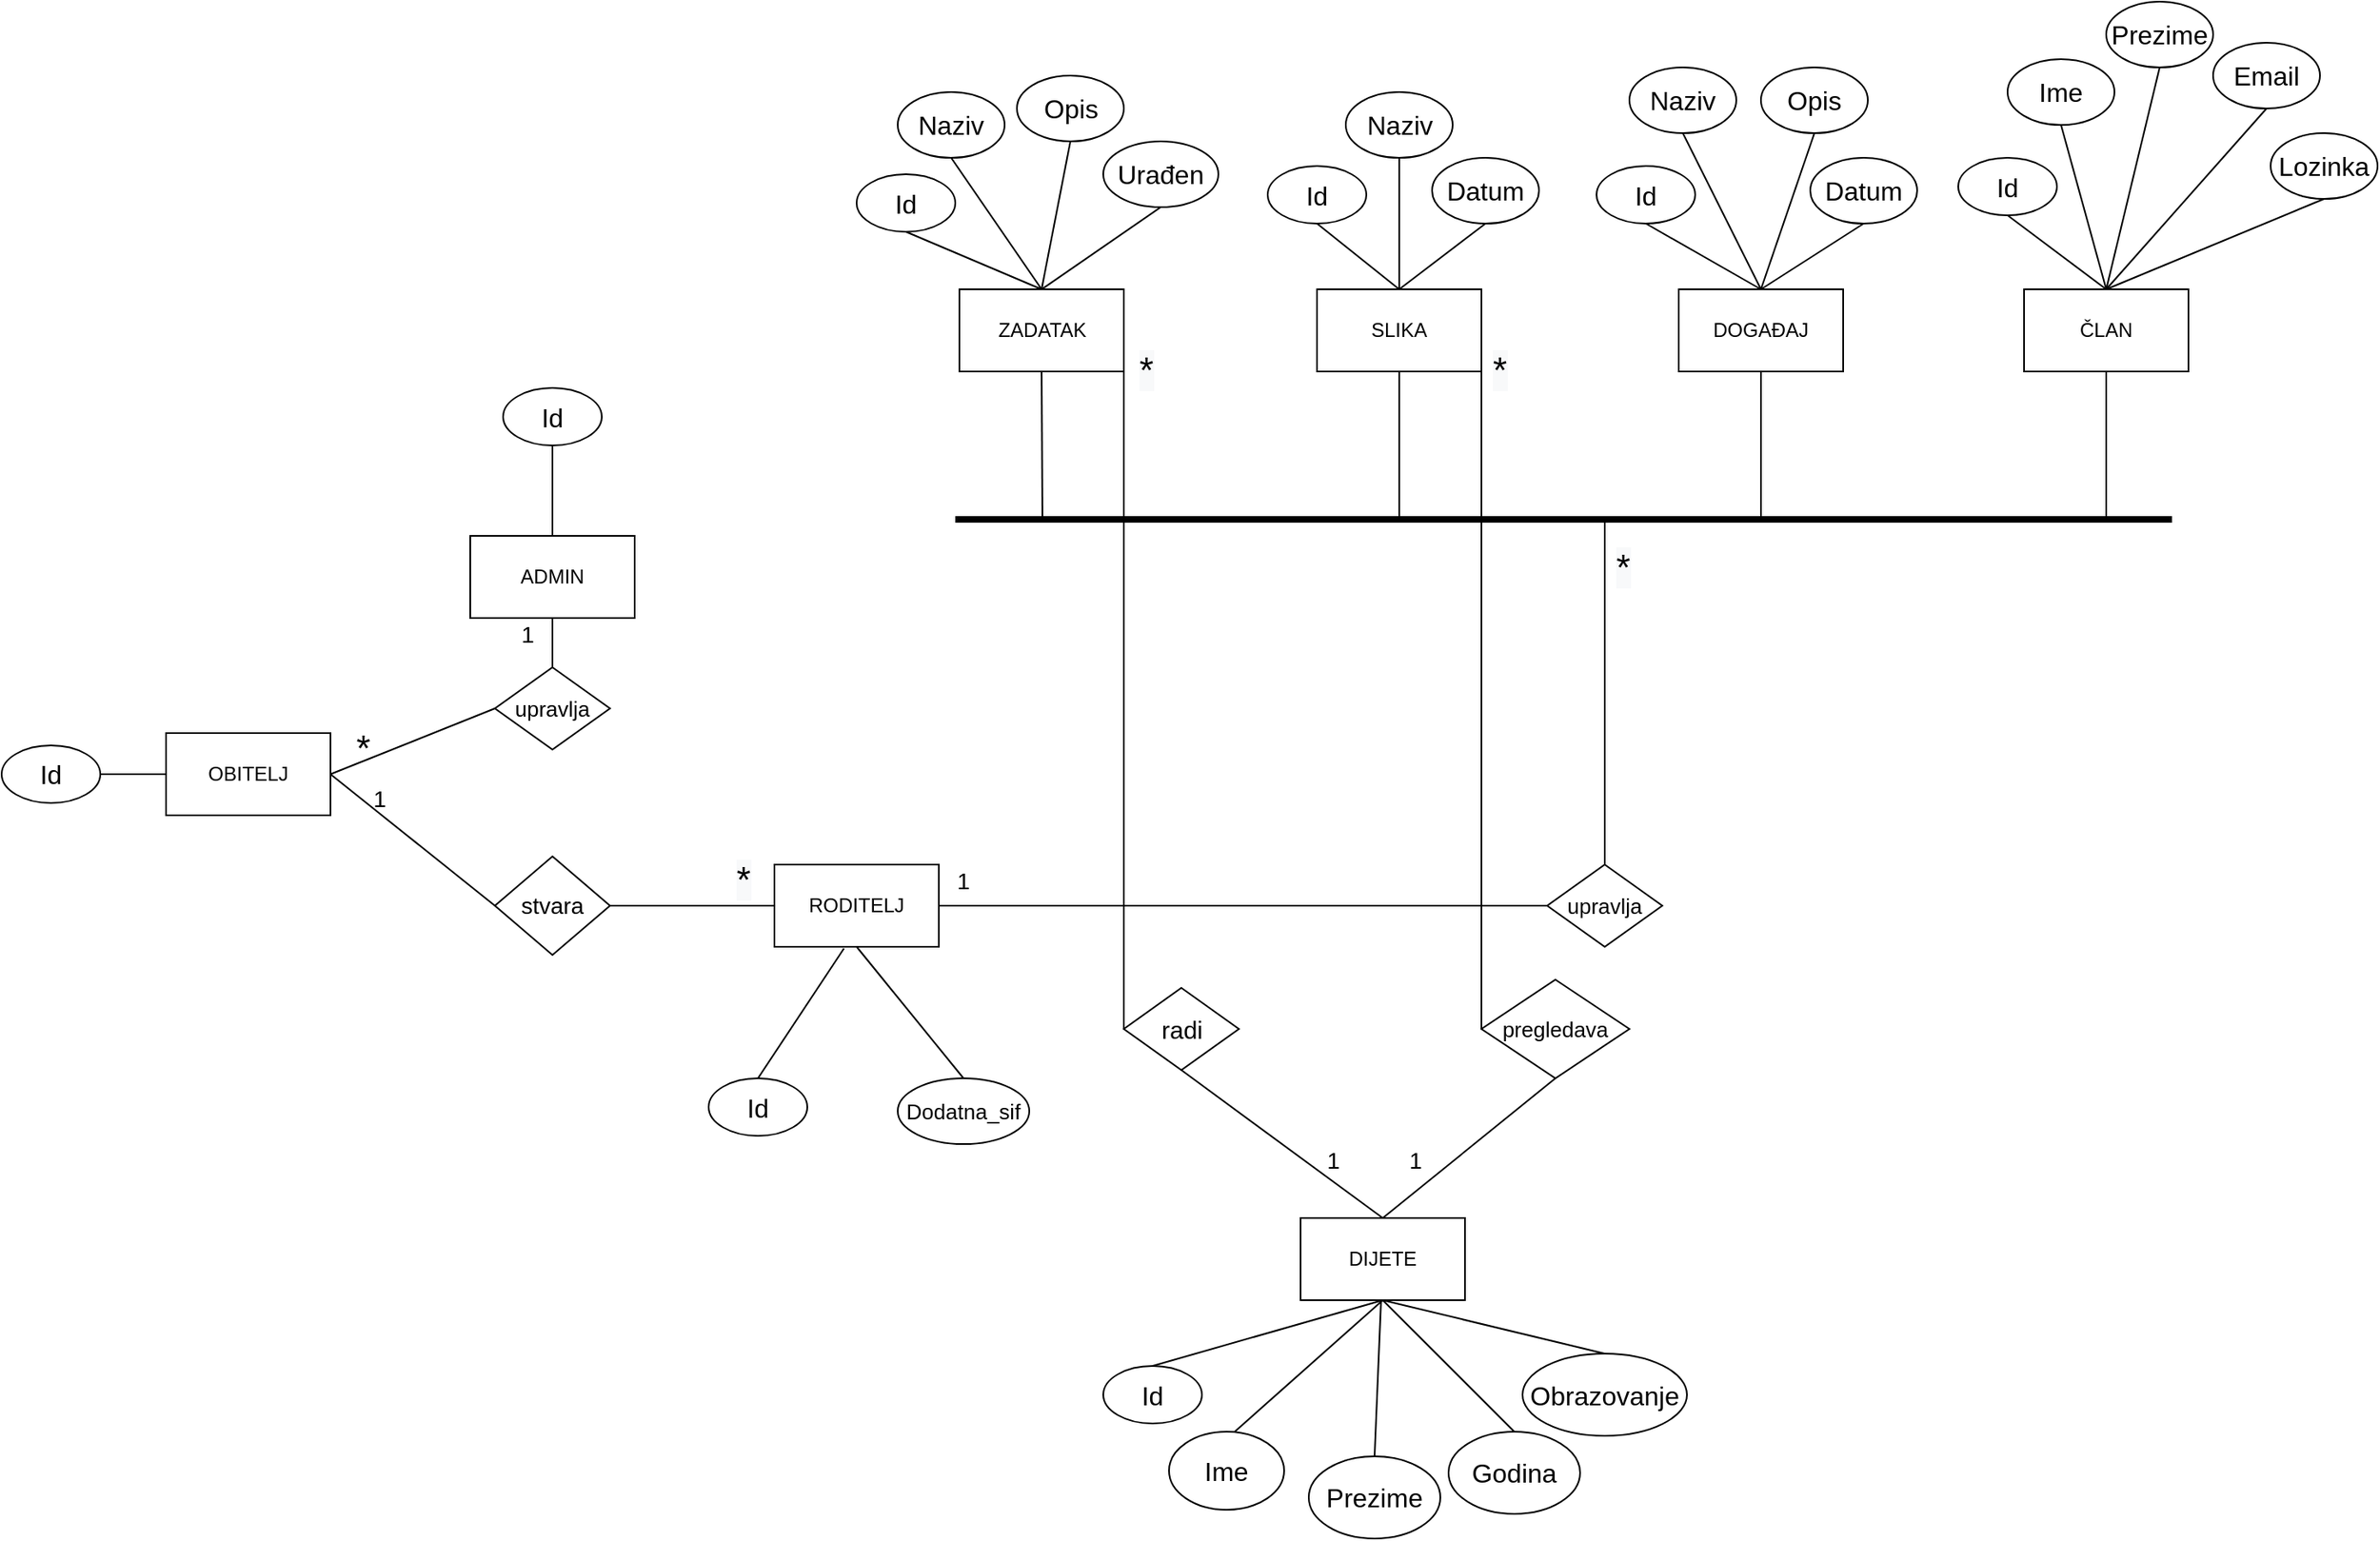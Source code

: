 <mxfile version="14.1.1" type="device"><diagram id="-H4nixUSX5HU-zxMmjC9" name="Page-2"><mxGraphModel dx="1718" dy="1559" grid="1" gridSize="10" guides="1" tooltips="1" connect="1" arrows="1" fold="1" page="1" pageScale="1" pageWidth="850" pageHeight="1100" math="0" shadow="0"><root><mxCell id="D0ug3NMVVMv8QJs8KgcI-0"/><mxCell id="D0ug3NMVVMv8QJs8KgcI-1" parent="D0ug3NMVVMv8QJs8KgcI-0"/><mxCell id="D0ug3NMVVMv8QJs8KgcI-2" value="ADMIN" style="rounded=0;whiteSpace=wrap;html=1;" parent="D0ug3NMVVMv8QJs8KgcI-1" vertex="1"><mxGeometry x="-125" y="230" width="100" height="50" as="geometry"/></mxCell><mxCell id="D0ug3NMVVMv8QJs8KgcI-3" value="RODITELJ" style="rounded=0;whiteSpace=wrap;html=1;" parent="D0ug3NMVVMv8QJs8KgcI-1" vertex="1"><mxGeometry x="60" y="430" width="100" height="50" as="geometry"/></mxCell><mxCell id="D0ug3NMVVMv8QJs8KgcI-4" value="ČLAN" style="rounded=0;whiteSpace=wrap;html=1;" parent="D0ug3NMVVMv8QJs8KgcI-1" vertex="1"><mxGeometry x="820" y="80" width="100" height="50" as="geometry"/></mxCell><mxCell id="D0ug3NMVVMv8QJs8KgcI-5" value="DOGAĐAJ" style="rounded=0;whiteSpace=wrap;html=1;" parent="D0ug3NMVVMv8QJs8KgcI-1" vertex="1"><mxGeometry x="610" y="80" width="100" height="50" as="geometry"/></mxCell><mxCell id="D0ug3NMVVMv8QJs8KgcI-6" value="ZADATAK" style="rounded=0;whiteSpace=wrap;html=1;" parent="D0ug3NMVVMv8QJs8KgcI-1" vertex="1"><mxGeometry x="172.5" y="80" width="100" height="50" as="geometry"/></mxCell><mxCell id="D0ug3NMVVMv8QJs8KgcI-7" value="SLIKA" style="rounded=0;whiteSpace=wrap;html=1;" parent="D0ug3NMVVMv8QJs8KgcI-1" vertex="1"><mxGeometry x="390" y="80" width="100" height="50" as="geometry"/></mxCell><mxCell id="D0ug3NMVVMv8QJs8KgcI-8" value="DIJETE" style="rounded=0;whiteSpace=wrap;html=1;" parent="D0ug3NMVVMv8QJs8KgcI-1" vertex="1"><mxGeometry x="380" y="645" width="100" height="50" as="geometry"/></mxCell><mxCell id="D0ug3NMVVMv8QJs8KgcI-9" value="OBITELJ" style="rounded=0;whiteSpace=wrap;html=1;" parent="D0ug3NMVVMv8QJs8KgcI-1" vertex="1"><mxGeometry x="-310" y="350" width="100" height="50" as="geometry"/></mxCell><mxCell id="D0ug3NMVVMv8QJs8KgcI-10" value="&lt;font style=&quot;font-size: 14px&quot;&gt;stvara&lt;/font&gt;" style="rhombus;whiteSpace=wrap;html=1;rotation=0;" parent="D0ug3NMVVMv8QJs8KgcI-1" vertex="1"><mxGeometry x="-110" y="425" width="70" height="60" as="geometry"/></mxCell><mxCell id="D0ug3NMVVMv8QJs8KgcI-11" value="&lt;font style=&quot;font-size: 13px&quot;&gt;pregledava&lt;/font&gt;" style="rhombus;whiteSpace=wrap;html=1;rotation=0;" parent="D0ug3NMVVMv8QJs8KgcI-1" vertex="1"><mxGeometry x="490" y="500" width="90" height="60" as="geometry"/></mxCell><mxCell id="D0ug3NMVVMv8QJs8KgcI-12" value="&lt;font style=&quot;font-size: 15px&quot;&gt;radi&lt;/font&gt;" style="rhombus;whiteSpace=wrap;html=1;" parent="D0ug3NMVVMv8QJs8KgcI-1" vertex="1"><mxGeometry x="272.5" y="505" width="70" height="50" as="geometry"/></mxCell><mxCell id="D0ug3NMVVMv8QJs8KgcI-13" value="&lt;font style=&quot;font-size: 13px&quot;&gt;upravlja&lt;/font&gt;" style="rhombus;whiteSpace=wrap;html=1;" parent="D0ug3NMVVMv8QJs8KgcI-1" vertex="1"><mxGeometry x="-110" y="310" width="70" height="50" as="geometry"/></mxCell><mxCell id="D0ug3NMVVMv8QJs8KgcI-17" value="" style="endArrow=none;html=1;entryX=0.5;entryY=1;entryDx=0;entryDy=0;exitX=0.5;exitY=0;exitDx=0;exitDy=0;" parent="D0ug3NMVVMv8QJs8KgcI-1" source="D0ug3NMVVMv8QJs8KgcI-13" target="D0ug3NMVVMv8QJs8KgcI-2" edge="1"><mxGeometry width="50" height="50" relative="1" as="geometry"><mxPoint x="-115" y="340" as="sourcePoint"/><mxPoint x="-65" y="290" as="targetPoint"/></mxGeometry></mxCell><mxCell id="D0ug3NMVVMv8QJs8KgcI-18" value="" style="endArrow=none;html=1;entryX=0;entryY=0.5;entryDx=0;entryDy=0;exitX=1;exitY=0.5;exitDx=0;exitDy=0;" parent="D0ug3NMVVMv8QJs8KgcI-1" source="D0ug3NMVVMv8QJs8KgcI-9" target="D0ug3NMVVMv8QJs8KgcI-13" edge="1"><mxGeometry width="50" height="50" relative="1" as="geometry"><mxPoint x="-75" y="450" as="sourcePoint"/><mxPoint x="-25" y="400" as="targetPoint"/></mxGeometry></mxCell><mxCell id="D0ug3NMVVMv8QJs8KgcI-19" value="" style="endArrow=none;html=1;exitX=0;exitY=0.5;exitDx=0;exitDy=0;" parent="D0ug3NMVVMv8QJs8KgcI-1" source="D0ug3NMVVMv8QJs8KgcI-3" edge="1"><mxGeometry width="50" height="50" relative="1" as="geometry"><mxPoint x="-265" y="380" as="sourcePoint"/><mxPoint x="-40" y="455" as="targetPoint"/></mxGeometry></mxCell><mxCell id="D0ug3NMVVMv8QJs8KgcI-25" value="" style="endArrow=none;html=1;entryX=0.5;entryY=1;entryDx=0;entryDy=0;" parent="D0ug3NMVVMv8QJs8KgcI-1" target="D0ug3NMVVMv8QJs8KgcI-7" edge="1"><mxGeometry width="50" height="50" relative="1" as="geometry"><mxPoint x="440" y="220" as="sourcePoint"/><mxPoint x="570" y="270" as="targetPoint"/></mxGeometry></mxCell><mxCell id="D0ug3NMVVMv8QJs8KgcI-26" value="" style="endArrow=none;html=1;entryX=1;entryY=0.5;entryDx=0;entryDy=0;exitX=0;exitY=0.5;exitDx=0;exitDy=0;" parent="D0ug3NMVVMv8QJs8KgcI-1" source="D0ug3NMVVMv8QJs8KgcI-10" target="D0ug3NMVVMv8QJs8KgcI-9" edge="1"><mxGeometry width="50" height="50" relative="1" as="geometry"><mxPoint x="-345" y="450" as="sourcePoint"/><mxPoint x="-295" y="400" as="targetPoint"/><Array as="points"/></mxGeometry></mxCell><mxCell id="D0ug3NMVVMv8QJs8KgcI-27" value="" style="endArrow=none;html=1;entryX=0.5;entryY=1;entryDx=0;entryDy=0;" parent="D0ug3NMVVMv8QJs8KgcI-1" target="D0ug3NMVVMv8QJs8KgcI-6" edge="1"><mxGeometry width="50" height="50" relative="1" as="geometry"><mxPoint x="223" y="220" as="sourcePoint"/><mxPoint x="570" y="270" as="targetPoint"/></mxGeometry></mxCell><mxCell id="D0ug3NMVVMv8QJs8KgcI-28" value="" style="endArrow=none;html=1;entryX=0.5;entryY=1;entryDx=0;entryDy=0;" parent="D0ug3NMVVMv8QJs8KgcI-1" target="D0ug3NMVVMv8QJs8KgcI-5" edge="1"><mxGeometry width="50" height="50" relative="1" as="geometry"><mxPoint x="660" y="220" as="sourcePoint"/><mxPoint x="365" y="420" as="targetPoint"/></mxGeometry></mxCell><mxCell id="D0ug3NMVVMv8QJs8KgcI-29" value="" style="endArrow=none;html=1;entryX=0.5;entryY=1;entryDx=0;entryDy=0;" parent="D0ug3NMVVMv8QJs8KgcI-1" target="D0ug3NMVVMv8QJs8KgcI-4" edge="1"><mxGeometry width="50" height="50" relative="1" as="geometry"><mxPoint x="870" y="220" as="sourcePoint"/><mxPoint x="570" y="270" as="targetPoint"/></mxGeometry></mxCell><mxCell id="D0ug3NMVVMv8QJs8KgcI-30" value="" style="endArrow=none;html=1;exitX=0.5;exitY=1;exitDx=0;exitDy=0;entryX=0.5;entryY=0;entryDx=0;entryDy=0;" parent="D0ug3NMVVMv8QJs8KgcI-1" source="D0ug3NMVVMv8QJs8KgcI-12" target="D0ug3NMVVMv8QJs8KgcI-8" edge="1"><mxGeometry width="50" height="50" relative="1" as="geometry"><mxPoint x="530" y="445" as="sourcePoint"/><mxPoint x="700" y="415" as="targetPoint"/></mxGeometry></mxCell><mxCell id="D0ug3NMVVMv8QJs8KgcI-31" value="" style="endArrow=none;html=1;entryX=0.5;entryY=0;entryDx=0;entryDy=0;exitX=0.5;exitY=1;exitDx=0;exitDy=0;" parent="D0ug3NMVVMv8QJs8KgcI-1" source="D0ug3NMVVMv8QJs8KgcI-11" target="D0ug3NMVVMv8QJs8KgcI-8" edge="1"><mxGeometry width="50" height="50" relative="1" as="geometry"><mxPoint x="530" y="445" as="sourcePoint"/><mxPoint x="580" y="395" as="targetPoint"/></mxGeometry></mxCell><mxCell id="D0ug3NMVVMv8QJs8KgcI-32" value="" style="endArrow=none;html=1;exitX=1;exitY=0.75;exitDx=0;exitDy=0;entryX=0;entryY=0.5;entryDx=0;entryDy=0;" parent="D0ug3NMVVMv8QJs8KgcI-1" source="D0ug3NMVVMv8QJs8KgcI-7" target="D0ug3NMVVMv8QJs8KgcI-11" edge="1"><mxGeometry width="50" height="50" relative="1" as="geometry"><mxPoint x="450" y="230" as="sourcePoint"/><mxPoint x="580" y="395" as="targetPoint"/></mxGeometry></mxCell><mxCell id="D0ug3NMVVMv8QJs8KgcI-33" value="" style="endArrow=none;html=1;exitX=1;exitY=0.5;exitDx=0;exitDy=0;entryX=0;entryY=0.5;entryDx=0;entryDy=0;" parent="D0ug3NMVVMv8QJs8KgcI-1" source="D0ug3NMVVMv8QJs8KgcI-6" target="D0ug3NMVVMv8QJs8KgcI-12" edge="1"><mxGeometry width="50" height="50" relative="1" as="geometry"><mxPoint x="290" y="230" as="sourcePoint"/><mxPoint x="580" y="395" as="targetPoint"/></mxGeometry></mxCell><mxCell id="e8u-1e_C0Zc8e4GTsh8Z-5" value="&lt;font style=&quot;font-size: 13px&quot;&gt;upravlja&lt;/font&gt;" style="rhombus;whiteSpace=wrap;html=1;" parent="D0ug3NMVVMv8QJs8KgcI-1" vertex="1"><mxGeometry x="530" y="430" width="70" height="50" as="geometry"/></mxCell><mxCell id="e8u-1e_C0Zc8e4GTsh8Z-6" value="" style="endArrow=none;html=1;strokeWidth=4;" parent="D0ug3NMVVMv8QJs8KgcI-1" edge="1"><mxGeometry width="50" height="50" relative="1" as="geometry"><mxPoint x="170" y="220" as="sourcePoint"/><mxPoint x="910" y="220" as="targetPoint"/></mxGeometry></mxCell><mxCell id="e8u-1e_C0Zc8e4GTsh8Z-7" value="" style="endArrow=none;html=1;strokeWidth=1;exitX=0.5;exitY=0;exitDx=0;exitDy=0;" parent="D0ug3NMVVMv8QJs8KgcI-1" source="e8u-1e_C0Zc8e4GTsh8Z-5" edge="1"><mxGeometry width="50" height="50" relative="1" as="geometry"><mxPoint x="210" y="510" as="sourcePoint"/><mxPoint x="565" y="220" as="targetPoint"/></mxGeometry></mxCell><mxCell id="e8u-1e_C0Zc8e4GTsh8Z-8" value="" style="endArrow=none;html=1;strokeWidth=1;entryX=0;entryY=0.5;entryDx=0;entryDy=0;exitX=1;exitY=0.5;exitDx=0;exitDy=0;" parent="D0ug3NMVVMv8QJs8KgcI-1" source="D0ug3NMVVMv8QJs8KgcI-3" target="e8u-1e_C0Zc8e4GTsh8Z-5" edge="1"><mxGeometry width="50" height="50" relative="1" as="geometry"><mxPoint x="210" y="510" as="sourcePoint"/><mxPoint x="260" y="460" as="targetPoint"/></mxGeometry></mxCell><mxCell id="e8u-1e_C0Zc8e4GTsh8Z-9" value="&lt;font style=&quot;font-size: 16px&quot;&gt;Id&lt;/font&gt;" style="ellipse;whiteSpace=wrap;html=1;" parent="D0ug3NMVVMv8QJs8KgcI-1" vertex="1"><mxGeometry x="-410" y="357.5" width="60" height="35" as="geometry"/></mxCell><mxCell id="e8u-1e_C0Zc8e4GTsh8Z-10" value="&lt;font style=&quot;font-size: 16px&quot;&gt;Id&lt;/font&gt;" style="ellipse;whiteSpace=wrap;html=1;" parent="D0ug3NMVVMv8QJs8KgcI-1" vertex="1"><mxGeometry x="-105" y="140" width="60" height="35" as="geometry"/></mxCell><mxCell id="e8u-1e_C0Zc8e4GTsh8Z-11" value="&lt;font style=&quot;font-size: 16px&quot;&gt;Id&lt;/font&gt;" style="ellipse;whiteSpace=wrap;html=1;" parent="D0ug3NMVVMv8QJs8KgcI-1" vertex="1"><mxGeometry x="20" y="560" width="60" height="35" as="geometry"/></mxCell><mxCell id="e8u-1e_C0Zc8e4GTsh8Z-12" value="&lt;font style=&quot;font-size: 13px&quot;&gt;Dodatna_sif&lt;/font&gt;" style="ellipse;whiteSpace=wrap;html=1;" parent="D0ug3NMVVMv8QJs8KgcI-1" vertex="1"><mxGeometry x="135" y="560" width="80" height="40" as="geometry"/></mxCell><mxCell id="e8u-1e_C0Zc8e4GTsh8Z-13" value="&lt;font style=&quot;font-size: 16px&quot;&gt;Ime&lt;/font&gt;" style="ellipse;whiteSpace=wrap;html=1;" parent="D0ug3NMVVMv8QJs8KgcI-1" vertex="1"><mxGeometry x="300" y="775" width="70" height="47.5" as="geometry"/></mxCell><mxCell id="e8u-1e_C0Zc8e4GTsh8Z-14" value="&lt;font style=&quot;font-size: 16px&quot;&gt;Id&lt;/font&gt;" style="ellipse;whiteSpace=wrap;html=1;" parent="D0ug3NMVVMv8QJs8KgcI-1" vertex="1"><mxGeometry x="260" y="735" width="60" height="35" as="geometry"/></mxCell><mxCell id="e8u-1e_C0Zc8e4GTsh8Z-15" value="&lt;font style=&quot;font-size: 16px&quot;&gt;Prezime&lt;/font&gt;" style="ellipse;whiteSpace=wrap;html=1;" parent="D0ug3NMVVMv8QJs8KgcI-1" vertex="1"><mxGeometry x="385" y="790" width="80" height="50" as="geometry"/></mxCell><mxCell id="e8u-1e_C0Zc8e4GTsh8Z-16" value="&lt;font style=&quot;font-size: 16px&quot;&gt;Godina&lt;/font&gt;" style="ellipse;whiteSpace=wrap;html=1;" parent="D0ug3NMVVMv8QJs8KgcI-1" vertex="1"><mxGeometry x="470" y="775" width="80" height="50" as="geometry"/></mxCell><mxCell id="e8u-1e_C0Zc8e4GTsh8Z-17" value="&lt;font style=&quot;font-size: 16px&quot;&gt;Obrazovanje&lt;/font&gt;" style="ellipse;whiteSpace=wrap;html=1;" parent="D0ug3NMVVMv8QJs8KgcI-1" vertex="1"><mxGeometry x="515" y="727.5" width="100" height="50" as="geometry"/></mxCell><mxCell id="e8u-1e_C0Zc8e4GTsh8Z-18" value="&lt;font style=&quot;font-size: 16px&quot;&gt;Id&lt;/font&gt;" style="ellipse;whiteSpace=wrap;html=1;" parent="D0ug3NMVVMv8QJs8KgcI-1" vertex="1"><mxGeometry x="110" y="10" width="60" height="35" as="geometry"/></mxCell><mxCell id="e8u-1e_C0Zc8e4GTsh8Z-19" value="&lt;span style=&quot;font-size: 16px&quot;&gt;Naziv&lt;/span&gt;" style="ellipse;whiteSpace=wrap;html=1;" parent="D0ug3NMVVMv8QJs8KgcI-1" vertex="1"><mxGeometry x="135" y="-40" width="65" height="40" as="geometry"/></mxCell><mxCell id="e8u-1e_C0Zc8e4GTsh8Z-20" value="&lt;span style=&quot;font-size: 16px&quot;&gt;Opis&lt;/span&gt;" style="ellipse;whiteSpace=wrap;html=1;" parent="D0ug3NMVVMv8QJs8KgcI-1" vertex="1"><mxGeometry x="207.5" y="-50" width="65" height="40" as="geometry"/></mxCell><mxCell id="e8u-1e_C0Zc8e4GTsh8Z-21" value="&lt;span style=&quot;font-size: 16px&quot;&gt;Urađen&lt;/span&gt;" style="ellipse;whiteSpace=wrap;html=1;" parent="D0ug3NMVVMv8QJs8KgcI-1" vertex="1"><mxGeometry x="260" y="-10" width="70" height="40" as="geometry"/></mxCell><mxCell id="HmCkAlBJ_Fi3HY43kPnh-0" value="&lt;font style=&quot;font-size: 16px&quot;&gt;Id&lt;/font&gt;" style="ellipse;whiteSpace=wrap;html=1;" parent="D0ug3NMVVMv8QJs8KgcI-1" vertex="1"><mxGeometry x="360" y="5" width="60" height="35" as="geometry"/></mxCell><mxCell id="HmCkAlBJ_Fi3HY43kPnh-1" value="&lt;span style=&quot;font-size: 16px&quot;&gt;Naziv&lt;/span&gt;" style="ellipse;whiteSpace=wrap;html=1;" parent="D0ug3NMVVMv8QJs8KgcI-1" vertex="1"><mxGeometry x="407.5" y="-40" width="65" height="40" as="geometry"/></mxCell><mxCell id="HmCkAlBJ_Fi3HY43kPnh-2" value="&lt;span style=&quot;font-size: 16px&quot;&gt;Datum&lt;/span&gt;" style="ellipse;whiteSpace=wrap;html=1;" parent="D0ug3NMVVMv8QJs8KgcI-1" vertex="1"><mxGeometry x="460" width="65" height="40" as="geometry"/></mxCell><mxCell id="HmCkAlBJ_Fi3HY43kPnh-3" value="&lt;font style=&quot;font-size: 16px&quot;&gt;Id&lt;/font&gt;" style="ellipse;whiteSpace=wrap;html=1;" parent="D0ug3NMVVMv8QJs8KgcI-1" vertex="1"><mxGeometry x="560" y="5" width="60" height="35" as="geometry"/></mxCell><mxCell id="HmCkAlBJ_Fi3HY43kPnh-4" value="&lt;span style=&quot;font-size: 16px&quot;&gt;Naziv&lt;/span&gt;" style="ellipse;whiteSpace=wrap;html=1;" parent="D0ug3NMVVMv8QJs8KgcI-1" vertex="1"><mxGeometry x="580" y="-55" width="65" height="40" as="geometry"/></mxCell><mxCell id="HmCkAlBJ_Fi3HY43kPnh-5" value="&lt;span style=&quot;font-size: 16px&quot;&gt;Opis&lt;/span&gt;" style="ellipse;whiteSpace=wrap;html=1;" parent="D0ug3NMVVMv8QJs8KgcI-1" vertex="1"><mxGeometry x="660" y="-55" width="65" height="40" as="geometry"/></mxCell><mxCell id="HmCkAlBJ_Fi3HY43kPnh-6" value="&lt;span style=&quot;font-size: 16px&quot;&gt;Datum&lt;/span&gt;" style="ellipse;whiteSpace=wrap;html=1;" parent="D0ug3NMVVMv8QJs8KgcI-1" vertex="1"><mxGeometry x="690" width="65" height="40" as="geometry"/></mxCell><mxCell id="HmCkAlBJ_Fi3HY43kPnh-7" value="&lt;font style=&quot;font-size: 16px&quot;&gt;Id&lt;/font&gt;" style="ellipse;whiteSpace=wrap;html=1;" parent="D0ug3NMVVMv8QJs8KgcI-1" vertex="1"><mxGeometry x="780" width="60" height="35" as="geometry"/></mxCell><mxCell id="HmCkAlBJ_Fi3HY43kPnh-8" value="&lt;span style=&quot;font-size: 16px&quot;&gt;Ime&lt;/span&gt;" style="ellipse;whiteSpace=wrap;html=1;" parent="D0ug3NMVVMv8QJs8KgcI-1" vertex="1"><mxGeometry x="810" y="-60" width="65" height="40" as="geometry"/></mxCell><mxCell id="HmCkAlBJ_Fi3HY43kPnh-9" value="&lt;span style=&quot;font-size: 16px&quot;&gt;Prezime&lt;/span&gt;" style="ellipse;whiteSpace=wrap;html=1;" parent="D0ug3NMVVMv8QJs8KgcI-1" vertex="1"><mxGeometry x="870" y="-95" width="65" height="40" as="geometry"/></mxCell><mxCell id="HmCkAlBJ_Fi3HY43kPnh-10" value="&lt;span style=&quot;font-size: 16px&quot;&gt;Email&lt;/span&gt;" style="ellipse;whiteSpace=wrap;html=1;" parent="D0ug3NMVVMv8QJs8KgcI-1" vertex="1"><mxGeometry x="935" y="-70" width="65" height="40" as="geometry"/></mxCell><mxCell id="HmCkAlBJ_Fi3HY43kPnh-11" value="&lt;span style=&quot;font-size: 16px&quot;&gt;Lozinka&lt;/span&gt;" style="ellipse;whiteSpace=wrap;html=1;" parent="D0ug3NMVVMv8QJs8KgcI-1" vertex="1"><mxGeometry x="970" y="-15" width="65" height="40" as="geometry"/></mxCell><mxCell id="HmCkAlBJ_Fi3HY43kPnh-12" value="" style="endArrow=none;html=1;strokeWidth=1;entryX=0.423;entryY=1.02;entryDx=0;entryDy=0;entryPerimeter=0;exitX=0.5;exitY=0;exitDx=0;exitDy=0;" parent="D0ug3NMVVMv8QJs8KgcI-1" source="e8u-1e_C0Zc8e4GTsh8Z-11" target="D0ug3NMVVMv8QJs8KgcI-3" edge="1"><mxGeometry width="50" height="50" relative="1" as="geometry"><mxPoint x="10" y="560" as="sourcePoint"/><mxPoint x="60" y="510" as="targetPoint"/></mxGeometry></mxCell><mxCell id="HmCkAlBJ_Fi3HY43kPnh-13" value="" style="endArrow=none;html=1;strokeWidth=1;entryX=0.5;entryY=1;entryDx=0;entryDy=0;exitX=0.5;exitY=0;exitDx=0;exitDy=0;" parent="D0ug3NMVVMv8QJs8KgcI-1" source="e8u-1e_C0Zc8e4GTsh8Z-12" target="D0ug3NMVVMv8QJs8KgcI-3" edge="1"><mxGeometry width="50" height="50" relative="1" as="geometry"><mxPoint x="210" y="540" as="sourcePoint"/><mxPoint x="260" y="490" as="targetPoint"/></mxGeometry></mxCell><mxCell id="HmCkAlBJ_Fi3HY43kPnh-14" value="" style="endArrow=none;html=1;strokeWidth=1;entryX=0.5;entryY=1;entryDx=0;entryDy=0;exitX=0.5;exitY=0;exitDx=0;exitDy=0;" parent="D0ug3NMVVMv8QJs8KgcI-1" source="e8u-1e_C0Zc8e4GTsh8Z-14" target="D0ug3NMVVMv8QJs8KgcI-8" edge="1"><mxGeometry width="50" height="50" relative="1" as="geometry"><mxPoint x="210" y="540" as="sourcePoint"/><mxPoint x="260" y="490" as="targetPoint"/></mxGeometry></mxCell><mxCell id="HmCkAlBJ_Fi3HY43kPnh-15" value="" style="endArrow=none;html=1;strokeWidth=1;entryX=0.5;entryY=1;entryDx=0;entryDy=0;exitX=0.571;exitY=0;exitDx=0;exitDy=0;exitPerimeter=0;" parent="D0ug3NMVVMv8QJs8KgcI-1" source="e8u-1e_C0Zc8e4GTsh8Z-13" target="D0ug3NMVVMv8QJs8KgcI-8" edge="1"><mxGeometry width="50" height="50" relative="1" as="geometry"><mxPoint x="350" y="775" as="sourcePoint"/><mxPoint x="400" y="725" as="targetPoint"/></mxGeometry></mxCell><mxCell id="HmCkAlBJ_Fi3HY43kPnh-16" value="" style="endArrow=none;html=1;strokeWidth=1;exitX=0.5;exitY=0;exitDx=0;exitDy=0;" parent="D0ug3NMVVMv8QJs8KgcI-1" source="e8u-1e_C0Zc8e4GTsh8Z-15" target="D0ug3NMVVMv8QJs8KgcI-8" edge="1"><mxGeometry width="50" height="50" relative="1" as="geometry"><mxPoint x="210" y="540" as="sourcePoint"/><mxPoint x="260" y="490" as="targetPoint"/></mxGeometry></mxCell><mxCell id="HmCkAlBJ_Fi3HY43kPnh-17" value="" style="endArrow=none;html=1;strokeWidth=1;entryX=0.5;entryY=1;entryDx=0;entryDy=0;exitX=0.5;exitY=0;exitDx=0;exitDy=0;" parent="D0ug3NMVVMv8QJs8KgcI-1" source="e8u-1e_C0Zc8e4GTsh8Z-16" target="D0ug3NMVVMv8QJs8KgcI-8" edge="1"><mxGeometry width="50" height="50" relative="1" as="geometry"><mxPoint x="210" y="540" as="sourcePoint"/><mxPoint x="260" y="490" as="targetPoint"/></mxGeometry></mxCell><mxCell id="HmCkAlBJ_Fi3HY43kPnh-18" value="" style="endArrow=none;html=1;strokeWidth=1;entryX=0.5;entryY=1;entryDx=0;entryDy=0;exitX=0.5;exitY=0;exitDx=0;exitDy=0;" parent="D0ug3NMVVMv8QJs8KgcI-1" source="e8u-1e_C0Zc8e4GTsh8Z-17" target="D0ug3NMVVMv8QJs8KgcI-8" edge="1"><mxGeometry width="50" height="50" relative="1" as="geometry"><mxPoint x="210" y="540" as="sourcePoint"/><mxPoint x="260" y="490" as="targetPoint"/></mxGeometry></mxCell><mxCell id="HmCkAlBJ_Fi3HY43kPnh-19" value="" style="endArrow=none;html=1;strokeWidth=1;entryX=1;entryY=0.5;entryDx=0;entryDy=0;exitX=0;exitY=0.5;exitDx=0;exitDy=0;" parent="D0ug3NMVVMv8QJs8KgcI-1" source="D0ug3NMVVMv8QJs8KgcI-9" target="e8u-1e_C0Zc8e4GTsh8Z-9" edge="1"><mxGeometry width="50" height="50" relative="1" as="geometry"><mxPoint x="-220" y="410" as="sourcePoint"/><mxPoint x="-170" y="360" as="targetPoint"/></mxGeometry></mxCell><mxCell id="HmCkAlBJ_Fi3HY43kPnh-20" value="" style="endArrow=none;html=1;strokeWidth=1;entryX=0.5;entryY=1;entryDx=0;entryDy=0;exitX=0.5;exitY=0;exitDx=0;exitDy=0;" parent="D0ug3NMVVMv8QJs8KgcI-1" source="D0ug3NMVVMv8QJs8KgcI-2" target="e8u-1e_C0Zc8e4GTsh8Z-10" edge="1"><mxGeometry width="50" height="50" relative="1" as="geometry"><mxPoint x="-220" y="410" as="sourcePoint"/><mxPoint x="-170" y="360" as="targetPoint"/></mxGeometry></mxCell><mxCell id="HmCkAlBJ_Fi3HY43kPnh-21" value="" style="endArrow=none;html=1;strokeWidth=1;exitX=0.5;exitY=0;exitDx=0;exitDy=0;entryX=0.5;entryY=1;entryDx=0;entryDy=0;" parent="D0ug3NMVVMv8QJs8KgcI-1" source="D0ug3NMVVMv8QJs8KgcI-6" target="e8u-1e_C0Zc8e4GTsh8Z-18" edge="1"><mxGeometry width="50" height="50" relative="1" as="geometry"><mxPoint x="410" y="140" as="sourcePoint"/><mxPoint x="140" y="50" as="targetPoint"/></mxGeometry></mxCell><mxCell id="HmCkAlBJ_Fi3HY43kPnh-22" value="" style="endArrow=none;html=1;strokeWidth=1;entryX=0.5;entryY=1;entryDx=0;entryDy=0;exitX=0.5;exitY=0;exitDx=0;exitDy=0;" parent="D0ug3NMVVMv8QJs8KgcI-1" source="D0ug3NMVVMv8QJs8KgcI-6" target="e8u-1e_C0Zc8e4GTsh8Z-19" edge="1"><mxGeometry width="50" height="50" relative="1" as="geometry"><mxPoint x="410" y="140" as="sourcePoint"/><mxPoint x="460" y="90" as="targetPoint"/></mxGeometry></mxCell><mxCell id="HmCkAlBJ_Fi3HY43kPnh-23" value="" style="endArrow=none;html=1;strokeWidth=1;entryX=0.5;entryY=1;entryDx=0;entryDy=0;exitX=0.5;exitY=0;exitDx=0;exitDy=0;" parent="D0ug3NMVVMv8QJs8KgcI-1" source="D0ug3NMVVMv8QJs8KgcI-6" target="e8u-1e_C0Zc8e4GTsh8Z-20" edge="1"><mxGeometry width="50" height="50" relative="1" as="geometry"><mxPoint x="410" y="140" as="sourcePoint"/><mxPoint x="460" y="90" as="targetPoint"/></mxGeometry></mxCell><mxCell id="HmCkAlBJ_Fi3HY43kPnh-24" value="" style="endArrow=none;html=1;strokeWidth=1;entryX=0.5;entryY=1;entryDx=0;entryDy=0;exitX=0.5;exitY=0;exitDx=0;exitDy=0;" parent="D0ug3NMVVMv8QJs8KgcI-1" source="D0ug3NMVVMv8QJs8KgcI-6" target="e8u-1e_C0Zc8e4GTsh8Z-21" edge="1"><mxGeometry width="50" height="50" relative="1" as="geometry"><mxPoint x="410" y="140" as="sourcePoint"/><mxPoint x="460" y="90" as="targetPoint"/></mxGeometry></mxCell><mxCell id="HmCkAlBJ_Fi3HY43kPnh-25" value="" style="endArrow=none;html=1;strokeWidth=1;entryX=0.5;entryY=1;entryDx=0;entryDy=0;exitX=0.5;exitY=0;exitDx=0;exitDy=0;" parent="D0ug3NMVVMv8QJs8KgcI-1" source="D0ug3NMVVMv8QJs8KgcI-7" target="HmCkAlBJ_Fi3HY43kPnh-0" edge="1"><mxGeometry width="50" height="50" relative="1" as="geometry"><mxPoint x="410" y="140" as="sourcePoint"/><mxPoint x="460" y="90" as="targetPoint"/></mxGeometry></mxCell><mxCell id="HmCkAlBJ_Fi3HY43kPnh-26" value="" style="endArrow=none;html=1;strokeWidth=1;entryX=0.5;entryY=1;entryDx=0;entryDy=0;exitX=0.5;exitY=0;exitDx=0;exitDy=0;" parent="D0ug3NMVVMv8QJs8KgcI-1" source="D0ug3NMVVMv8QJs8KgcI-7" target="HmCkAlBJ_Fi3HY43kPnh-1" edge="1"><mxGeometry width="50" height="50" relative="1" as="geometry"><mxPoint x="410" y="140" as="sourcePoint"/><mxPoint x="460" y="90" as="targetPoint"/></mxGeometry></mxCell><mxCell id="HmCkAlBJ_Fi3HY43kPnh-27" value="" style="endArrow=none;html=1;strokeWidth=1;entryX=0.5;entryY=1;entryDx=0;entryDy=0;exitX=0.5;exitY=0;exitDx=0;exitDy=0;" parent="D0ug3NMVVMv8QJs8KgcI-1" source="D0ug3NMVVMv8QJs8KgcI-7" target="HmCkAlBJ_Fi3HY43kPnh-2" edge="1"><mxGeometry width="50" height="50" relative="1" as="geometry"><mxPoint x="410" y="140" as="sourcePoint"/><mxPoint x="460" y="90" as="targetPoint"/></mxGeometry></mxCell><mxCell id="HmCkAlBJ_Fi3HY43kPnh-28" value="" style="endArrow=none;html=1;strokeWidth=1;entryX=0.5;entryY=1;entryDx=0;entryDy=0;exitX=0.5;exitY=0;exitDx=0;exitDy=0;" parent="D0ug3NMVVMv8QJs8KgcI-1" source="D0ug3NMVVMv8QJs8KgcI-5" target="HmCkAlBJ_Fi3HY43kPnh-3" edge="1"><mxGeometry width="50" height="50" relative="1" as="geometry"><mxPoint x="410" y="140" as="sourcePoint"/><mxPoint x="460" y="90" as="targetPoint"/></mxGeometry></mxCell><mxCell id="HmCkAlBJ_Fi3HY43kPnh-29" value="" style="endArrow=none;html=1;strokeWidth=1;entryX=0.5;entryY=1;entryDx=0;entryDy=0;exitX=0.5;exitY=0;exitDx=0;exitDy=0;" parent="D0ug3NMVVMv8QJs8KgcI-1" source="D0ug3NMVVMv8QJs8KgcI-5" target="HmCkAlBJ_Fi3HY43kPnh-4" edge="1"><mxGeometry width="50" height="50" relative="1" as="geometry"><mxPoint x="410" y="140" as="sourcePoint"/><mxPoint x="460" y="90" as="targetPoint"/></mxGeometry></mxCell><mxCell id="HmCkAlBJ_Fi3HY43kPnh-30" value="" style="endArrow=none;html=1;strokeWidth=1;entryX=0.5;entryY=1;entryDx=0;entryDy=0;exitX=0.5;exitY=0;exitDx=0;exitDy=0;" parent="D0ug3NMVVMv8QJs8KgcI-1" source="D0ug3NMVVMv8QJs8KgcI-5" target="HmCkAlBJ_Fi3HY43kPnh-5" edge="1"><mxGeometry width="50" height="50" relative="1" as="geometry"><mxPoint x="410" y="140" as="sourcePoint"/><mxPoint x="460" y="90" as="targetPoint"/></mxGeometry></mxCell><mxCell id="HmCkAlBJ_Fi3HY43kPnh-31" value="" style="endArrow=none;html=1;strokeWidth=1;entryX=0.5;entryY=1;entryDx=0;entryDy=0;exitX=0.5;exitY=0;exitDx=0;exitDy=0;" parent="D0ug3NMVVMv8QJs8KgcI-1" source="D0ug3NMVVMv8QJs8KgcI-5" target="HmCkAlBJ_Fi3HY43kPnh-6" edge="1"><mxGeometry width="50" height="50" relative="1" as="geometry"><mxPoint x="410" y="140" as="sourcePoint"/><mxPoint x="460" y="90" as="targetPoint"/></mxGeometry></mxCell><mxCell id="HmCkAlBJ_Fi3HY43kPnh-38" value="" style="endArrow=none;html=1;strokeWidth=1;entryX=0.5;entryY=1;entryDx=0;entryDy=0;exitX=0.5;exitY=0;exitDx=0;exitDy=0;" parent="D0ug3NMVVMv8QJs8KgcI-1" source="D0ug3NMVVMv8QJs8KgcI-4" target="HmCkAlBJ_Fi3HY43kPnh-7" edge="1"><mxGeometry width="50" height="50" relative="1" as="geometry"><mxPoint x="410" y="100" as="sourcePoint"/><mxPoint x="460" y="50" as="targetPoint"/></mxGeometry></mxCell><mxCell id="HmCkAlBJ_Fi3HY43kPnh-39" value="" style="endArrow=none;html=1;strokeWidth=1;entryX=0.5;entryY=1;entryDx=0;entryDy=0;exitX=0.5;exitY=0;exitDx=0;exitDy=0;" parent="D0ug3NMVVMv8QJs8KgcI-1" source="D0ug3NMVVMv8QJs8KgcI-4" target="HmCkAlBJ_Fi3HY43kPnh-8" edge="1"><mxGeometry width="50" height="50" relative="1" as="geometry"><mxPoint x="410" y="100" as="sourcePoint"/><mxPoint x="460" y="50" as="targetPoint"/></mxGeometry></mxCell><mxCell id="HmCkAlBJ_Fi3HY43kPnh-40" value="" style="endArrow=none;html=1;strokeWidth=1;entryX=0.5;entryY=1;entryDx=0;entryDy=0;exitX=0.5;exitY=0;exitDx=0;exitDy=0;" parent="D0ug3NMVVMv8QJs8KgcI-1" source="D0ug3NMVVMv8QJs8KgcI-4" target="HmCkAlBJ_Fi3HY43kPnh-9" edge="1"><mxGeometry width="50" height="50" relative="1" as="geometry"><mxPoint x="410" y="100" as="sourcePoint"/><mxPoint x="460" y="50" as="targetPoint"/></mxGeometry></mxCell><mxCell id="HmCkAlBJ_Fi3HY43kPnh-41" value="" style="endArrow=none;html=1;strokeWidth=1;entryX=0.5;entryY=1;entryDx=0;entryDy=0;exitX=0.5;exitY=0;exitDx=0;exitDy=0;" parent="D0ug3NMVVMv8QJs8KgcI-1" source="D0ug3NMVVMv8QJs8KgcI-4" target="HmCkAlBJ_Fi3HY43kPnh-10" edge="1"><mxGeometry width="50" height="50" relative="1" as="geometry"><mxPoint x="410" y="100" as="sourcePoint"/><mxPoint x="460" y="50" as="targetPoint"/></mxGeometry></mxCell><mxCell id="HmCkAlBJ_Fi3HY43kPnh-42" value="" style="endArrow=none;html=1;strokeWidth=1;entryX=0.5;entryY=1;entryDx=0;entryDy=0;exitX=0.5;exitY=0;exitDx=0;exitDy=0;" parent="D0ug3NMVVMv8QJs8KgcI-1" source="D0ug3NMVVMv8QJs8KgcI-4" target="HmCkAlBJ_Fi3HY43kPnh-11" edge="1"><mxGeometry width="50" height="50" relative="1" as="geometry"><mxPoint x="410" y="100" as="sourcePoint"/><mxPoint x="460" y="50" as="targetPoint"/></mxGeometry></mxCell><mxCell id="XAs1U04slBB4LSc7sRrI-0" value="&lt;font style=&quot;font-size: 22px&quot;&gt;*&lt;/font&gt;" style="text;html=1;strokeColor=none;fillColor=none;align=center;verticalAlign=middle;whiteSpace=wrap;rounded=0;" parent="D0ug3NMVVMv8QJs8KgcI-1" vertex="1"><mxGeometry x="-210" y="350" width="40" height="20" as="geometry"/></mxCell><mxCell id="XAs1U04slBB4LSc7sRrI-1" value="&lt;font style=&quot;font-size: 14px&quot;&gt;1&lt;/font&gt;" style="text;html=1;strokeColor=none;fillColor=none;align=center;verticalAlign=middle;whiteSpace=wrap;rounded=0;" parent="D0ug3NMVVMv8QJs8KgcI-1" vertex="1"><mxGeometry x="-110" y="280" width="40" height="20" as="geometry"/></mxCell><mxCell id="XAs1U04slBB4LSc7sRrI-3" value="&lt;font style=&quot;font-size: 14px&quot;&gt;1&lt;/font&gt;" style="text;html=1;strokeColor=none;fillColor=none;align=center;verticalAlign=middle;whiteSpace=wrap;rounded=0;" parent="D0ug3NMVVMv8QJs8KgcI-1" vertex="1"><mxGeometry x="-200" y="380" width="40" height="20" as="geometry"/></mxCell><mxCell id="XAs1U04slBB4LSc7sRrI-4" value="&lt;span style=&quot;color: rgb(0, 0, 0); font-family: helvetica; font-size: 22px; font-style: normal; font-weight: 400; letter-spacing: normal; text-align: center; text-indent: 0px; text-transform: none; word-spacing: 0px; background-color: rgb(248, 249, 250); display: inline; float: none;&quot;&gt;*&lt;/span&gt;" style="text;whiteSpace=wrap;html=1;" parent="D0ug3NMVVMv8QJs8KgcI-1" vertex="1"><mxGeometry x="35" y="420" width="30" height="30" as="geometry"/></mxCell><mxCell id="XAs1U04slBB4LSc7sRrI-6" value="&lt;span style=&quot;color: rgb(0, 0, 0); font-family: helvetica; font-size: 22px; font-style: normal; font-weight: 400; letter-spacing: normal; text-align: center; text-indent: 0px; text-transform: none; word-spacing: 0px; background-color: rgb(248, 249, 250); display: inline; float: none;&quot;&gt;*&lt;/span&gt;" style="text;whiteSpace=wrap;html=1;" parent="D0ug3NMVVMv8QJs8KgcI-1" vertex="1"><mxGeometry x="280" y="110" width="20" height="30" as="geometry"/></mxCell><mxCell id="XAs1U04slBB4LSc7sRrI-7" value="&lt;span style=&quot;color: rgb(0, 0, 0); font-family: helvetica; font-size: 22px; font-style: normal; font-weight: 400; letter-spacing: normal; text-align: center; text-indent: 0px; text-transform: none; word-spacing: 0px; background-color: rgb(248, 249, 250); display: inline; float: none;&quot;&gt;*&lt;/span&gt;" style="text;whiteSpace=wrap;html=1;" parent="D0ug3NMVVMv8QJs8KgcI-1" vertex="1"><mxGeometry x="495" y="110" width="30" height="30" as="geometry"/></mxCell><mxCell id="XAs1U04slBB4LSc7sRrI-8" value="&lt;span style=&quot;color: rgb(0, 0, 0); font-family: helvetica; font-size: 22px; font-style: normal; font-weight: 400; letter-spacing: normal; text-align: center; text-indent: 0px; text-transform: none; word-spacing: 0px; background-color: rgb(248, 249, 250); display: inline; float: none;&quot;&gt;*&lt;/span&gt;" style="text;whiteSpace=wrap;html=1;" parent="D0ug3NMVVMv8QJs8KgcI-1" vertex="1"><mxGeometry x="570" y="230" width="30" height="30" as="geometry"/></mxCell><mxCell id="XAs1U04slBB4LSc7sRrI-9" value="&lt;font style=&quot;font-size: 14px&quot;&gt;1&lt;/font&gt;" style="text;html=1;strokeColor=none;fillColor=none;align=center;verticalAlign=middle;whiteSpace=wrap;rounded=0;" parent="D0ug3NMVVMv8QJs8KgcI-1" vertex="1"><mxGeometry x="155" y="430" width="40" height="20" as="geometry"/></mxCell><mxCell id="XAs1U04slBB4LSc7sRrI-10" value="&lt;font style=&quot;font-size: 14px&quot;&gt;1&lt;/font&gt;" style="text;html=1;strokeColor=none;fillColor=none;align=center;verticalAlign=middle;whiteSpace=wrap;rounded=0;" parent="D0ug3NMVVMv8QJs8KgcI-1" vertex="1"><mxGeometry x="380" y="600" width="40" height="20" as="geometry"/></mxCell><mxCell id="XAs1U04slBB4LSc7sRrI-11" value="&lt;font style=&quot;font-size: 14px&quot;&gt;1&lt;/font&gt;" style="text;html=1;strokeColor=none;fillColor=none;align=center;verticalAlign=middle;whiteSpace=wrap;rounded=0;" parent="D0ug3NMVVMv8QJs8KgcI-1" vertex="1"><mxGeometry x="430" y="600" width="40" height="20" as="geometry"/></mxCell></root></mxGraphModel></diagram></mxfile>